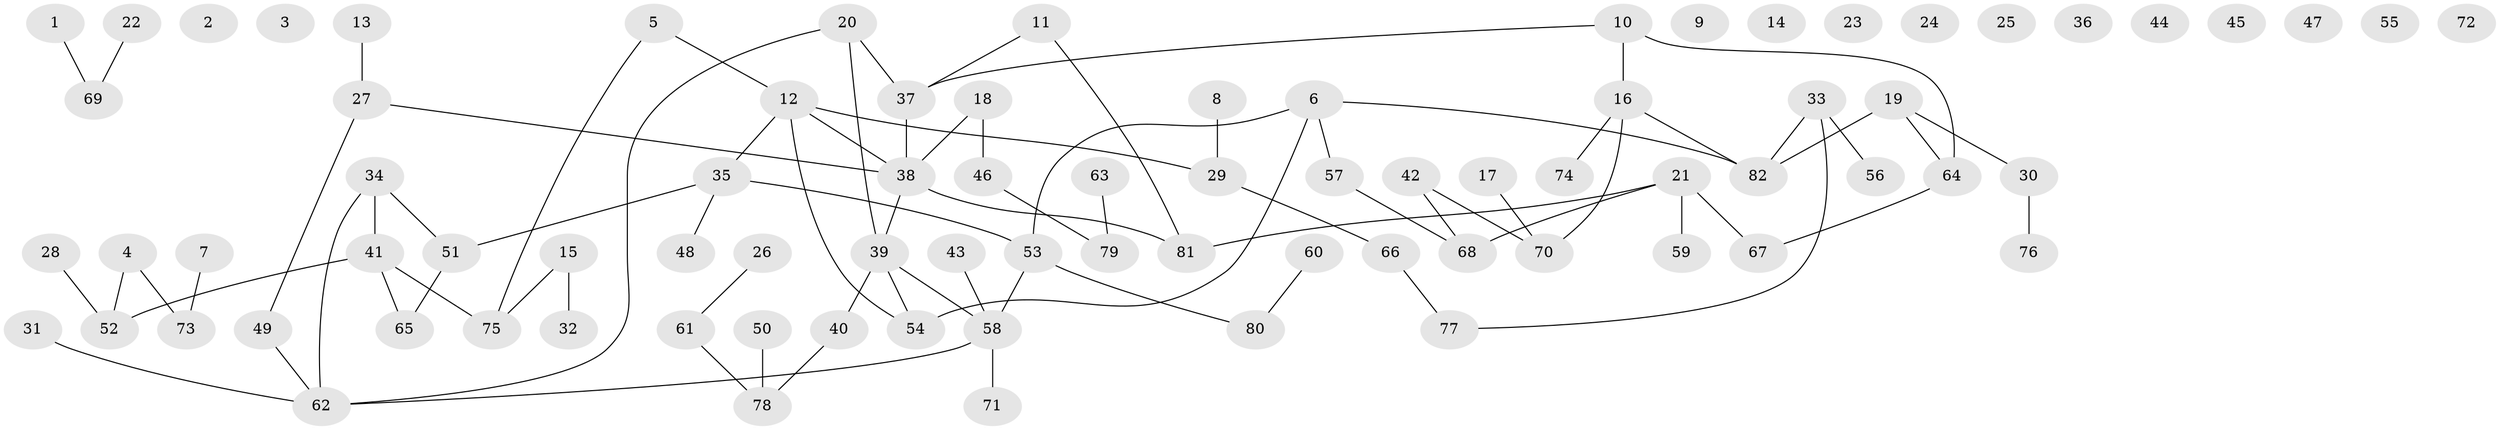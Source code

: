 // coarse degree distribution, {2: 0.24444444444444444, 5: 0.08888888888888889, 3: 0.26666666666666666, 4: 0.1111111111111111, 6: 0.022222222222222223, 1: 0.26666666666666666}
// Generated by graph-tools (version 1.1) at 2025/35/03/04/25 23:35:49]
// undirected, 82 vertices, 83 edges
graph export_dot {
  node [color=gray90,style=filled];
  1;
  2;
  3;
  4;
  5;
  6;
  7;
  8;
  9;
  10;
  11;
  12;
  13;
  14;
  15;
  16;
  17;
  18;
  19;
  20;
  21;
  22;
  23;
  24;
  25;
  26;
  27;
  28;
  29;
  30;
  31;
  32;
  33;
  34;
  35;
  36;
  37;
  38;
  39;
  40;
  41;
  42;
  43;
  44;
  45;
  46;
  47;
  48;
  49;
  50;
  51;
  52;
  53;
  54;
  55;
  56;
  57;
  58;
  59;
  60;
  61;
  62;
  63;
  64;
  65;
  66;
  67;
  68;
  69;
  70;
  71;
  72;
  73;
  74;
  75;
  76;
  77;
  78;
  79;
  80;
  81;
  82;
  1 -- 69;
  4 -- 52;
  4 -- 73;
  5 -- 12;
  5 -- 75;
  6 -- 53;
  6 -- 54;
  6 -- 57;
  6 -- 82;
  7 -- 73;
  8 -- 29;
  10 -- 16;
  10 -- 37;
  10 -- 64;
  11 -- 37;
  11 -- 81;
  12 -- 29;
  12 -- 35;
  12 -- 38;
  12 -- 54;
  13 -- 27;
  15 -- 32;
  15 -- 75;
  16 -- 70;
  16 -- 74;
  16 -- 82;
  17 -- 70;
  18 -- 38;
  18 -- 46;
  19 -- 30;
  19 -- 64;
  19 -- 82;
  20 -- 37;
  20 -- 39;
  20 -- 62;
  21 -- 59;
  21 -- 67;
  21 -- 68;
  21 -- 81;
  22 -- 69;
  26 -- 61;
  27 -- 38;
  27 -- 49;
  28 -- 52;
  29 -- 66;
  30 -- 76;
  31 -- 62;
  33 -- 56;
  33 -- 77;
  33 -- 82;
  34 -- 41;
  34 -- 51;
  34 -- 62;
  35 -- 48;
  35 -- 51;
  35 -- 53;
  37 -- 38;
  38 -- 39;
  38 -- 81;
  39 -- 40;
  39 -- 54;
  39 -- 58;
  40 -- 78;
  41 -- 52;
  41 -- 65;
  41 -- 75;
  42 -- 68;
  42 -- 70;
  43 -- 58;
  46 -- 79;
  49 -- 62;
  50 -- 78;
  51 -- 65;
  53 -- 58;
  53 -- 80;
  57 -- 68;
  58 -- 62;
  58 -- 71;
  60 -- 80;
  61 -- 78;
  63 -- 79;
  64 -- 67;
  66 -- 77;
}
